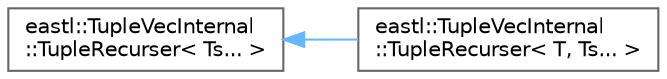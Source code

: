 digraph "类继承关系图"
{
 // LATEX_PDF_SIZE
  bgcolor="transparent";
  edge [fontname=Helvetica,fontsize=10,labelfontname=Helvetica,labelfontsize=10];
  node [fontname=Helvetica,fontsize=10,shape=box,height=0.2,width=0.4];
  rankdir="LR";
  Node0 [id="Node000000",label="eastl::TupleVecInternal\l::TupleRecurser\< Ts... \>",height=0.2,width=0.4,color="grey40", fillcolor="white", style="filled",URL="$structeastl_1_1_tuple_vec_internal_1_1_tuple_recurser.html",tooltip=" "];
  Node0 -> Node1 [id="edge3696_Node000000_Node000001",dir="back",color="steelblue1",style="solid",tooltip=" "];
  Node1 [id="Node000001",label="eastl::TupleVecInternal\l::TupleRecurser\< T, Ts... \>",height=0.2,width=0.4,color="grey40", fillcolor="white", style="filled",URL="$structeastl_1_1_tuple_vec_internal_1_1_tuple_recurser_3_01_t_00_01_ts_8_8_8_01_4.html",tooltip=" "];
}
